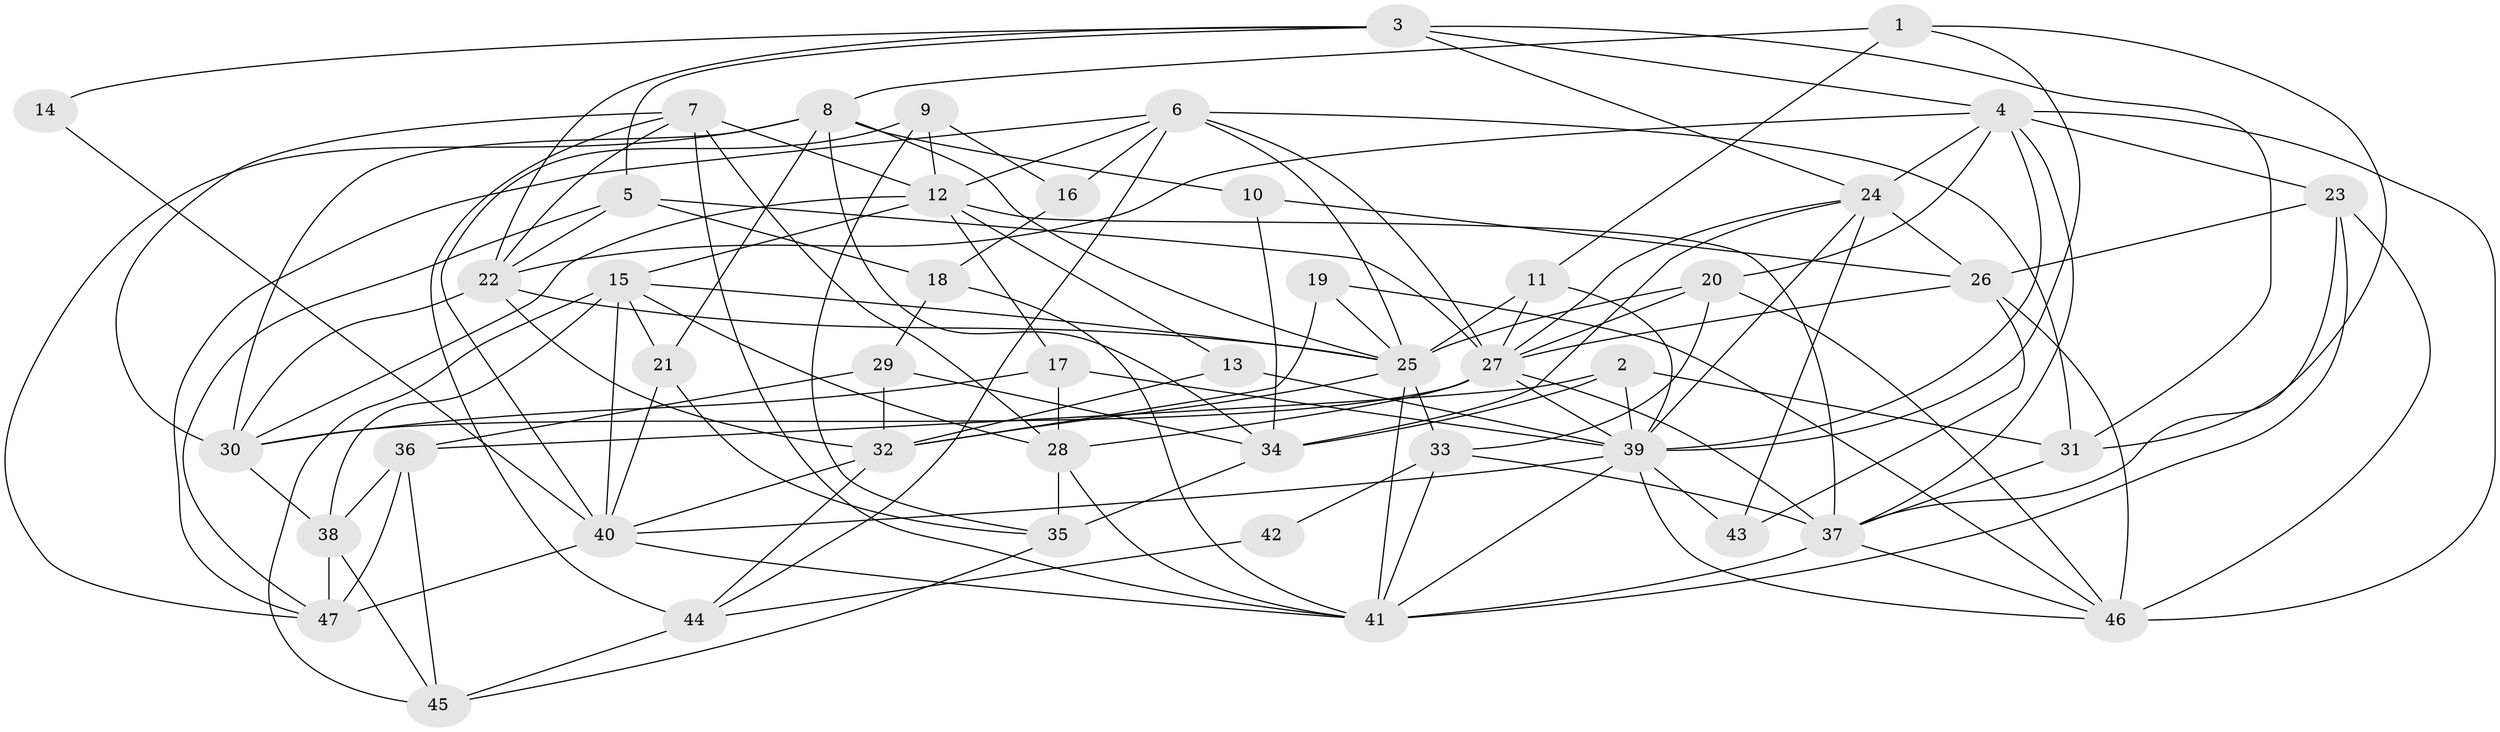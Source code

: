 // original degree distribution, {2: 0.11827956989247312, 5: 0.20430107526881722, 4: 0.3118279569892473, 3: 0.24731182795698925, 6: 0.08602150537634409, 7: 0.021505376344086023, 8: 0.010752688172043012}
// Generated by graph-tools (version 1.1) at 2025/26/03/09/25 03:26:15]
// undirected, 47 vertices, 133 edges
graph export_dot {
graph [start="1"]
  node [color=gray90,style=filled];
  1;
  2;
  3;
  4;
  5;
  6;
  7;
  8;
  9;
  10;
  11;
  12;
  13;
  14;
  15;
  16;
  17;
  18;
  19;
  20;
  21;
  22;
  23;
  24;
  25;
  26;
  27;
  28;
  29;
  30;
  31;
  32;
  33;
  34;
  35;
  36;
  37;
  38;
  39;
  40;
  41;
  42;
  43;
  44;
  45;
  46;
  47;
  1 -- 8 [weight=1.0];
  1 -- 11 [weight=1.0];
  1 -- 31 [weight=1.0];
  1 -- 39 [weight=1.0];
  2 -- 31 [weight=1.0];
  2 -- 34 [weight=1.0];
  2 -- 36 [weight=1.0];
  2 -- 39 [weight=1.0];
  3 -- 4 [weight=1.0];
  3 -- 5 [weight=1.0];
  3 -- 14 [weight=1.0];
  3 -- 22 [weight=1.0];
  3 -- 24 [weight=1.0];
  3 -- 31 [weight=1.0];
  4 -- 20 [weight=1.0];
  4 -- 22 [weight=1.0];
  4 -- 23 [weight=1.0];
  4 -- 24 [weight=1.0];
  4 -- 37 [weight=1.0];
  4 -- 39 [weight=1.0];
  4 -- 46 [weight=1.0];
  5 -- 18 [weight=1.0];
  5 -- 22 [weight=1.0];
  5 -- 27 [weight=1.0];
  5 -- 47 [weight=1.0];
  6 -- 12 [weight=1.0];
  6 -- 16 [weight=1.0];
  6 -- 25 [weight=1.0];
  6 -- 27 [weight=1.0];
  6 -- 31 [weight=1.0];
  6 -- 44 [weight=1.0];
  6 -- 47 [weight=1.0];
  7 -- 12 [weight=1.0];
  7 -- 22 [weight=1.0];
  7 -- 28 [weight=1.0];
  7 -- 30 [weight=1.0];
  7 -- 41 [weight=1.0];
  7 -- 44 [weight=1.0];
  8 -- 10 [weight=1.0];
  8 -- 21 [weight=1.0];
  8 -- 25 [weight=1.0];
  8 -- 30 [weight=1.0];
  8 -- 34 [weight=1.0];
  8 -- 47 [weight=1.0];
  9 -- 12 [weight=1.0];
  9 -- 16 [weight=1.0];
  9 -- 35 [weight=1.0];
  9 -- 40 [weight=1.0];
  10 -- 26 [weight=1.0];
  10 -- 34 [weight=1.0];
  11 -- 25 [weight=1.0];
  11 -- 27 [weight=1.0];
  11 -- 39 [weight=1.0];
  12 -- 13 [weight=1.0];
  12 -- 15 [weight=1.0];
  12 -- 17 [weight=1.0];
  12 -- 30 [weight=1.0];
  12 -- 37 [weight=1.0];
  13 -- 32 [weight=1.0];
  13 -- 39 [weight=1.0];
  14 -- 40 [weight=1.0];
  15 -- 21 [weight=1.0];
  15 -- 25 [weight=2.0];
  15 -- 28 [weight=1.0];
  15 -- 38 [weight=1.0];
  15 -- 40 [weight=1.0];
  15 -- 45 [weight=1.0];
  16 -- 18 [weight=1.0];
  17 -- 28 [weight=1.0];
  17 -- 30 [weight=1.0];
  17 -- 39 [weight=1.0];
  18 -- 29 [weight=1.0];
  18 -- 41 [weight=1.0];
  19 -- 25 [weight=1.0];
  19 -- 32 [weight=1.0];
  19 -- 46 [weight=1.0];
  20 -- 25 [weight=1.0];
  20 -- 27 [weight=1.0];
  20 -- 33 [weight=1.0];
  20 -- 46 [weight=1.0];
  21 -- 35 [weight=1.0];
  21 -- 40 [weight=1.0];
  22 -- 25 [weight=1.0];
  22 -- 30 [weight=1.0];
  22 -- 32 [weight=1.0];
  23 -- 26 [weight=1.0];
  23 -- 37 [weight=1.0];
  23 -- 41 [weight=1.0];
  23 -- 46 [weight=1.0];
  24 -- 26 [weight=1.0];
  24 -- 27 [weight=1.0];
  24 -- 34 [weight=1.0];
  24 -- 39 [weight=1.0];
  24 -- 43 [weight=1.0];
  25 -- 32 [weight=1.0];
  25 -- 33 [weight=1.0];
  25 -- 41 [weight=1.0];
  26 -- 27 [weight=1.0];
  26 -- 43 [weight=1.0];
  26 -- 46 [weight=2.0];
  27 -- 28 [weight=1.0];
  27 -- 30 [weight=1.0];
  27 -- 37 [weight=1.0];
  27 -- 39 [weight=1.0];
  28 -- 35 [weight=1.0];
  28 -- 41 [weight=1.0];
  29 -- 32 [weight=1.0];
  29 -- 34 [weight=1.0];
  29 -- 36 [weight=1.0];
  30 -- 38 [weight=1.0];
  31 -- 37 [weight=1.0];
  32 -- 40 [weight=1.0];
  32 -- 44 [weight=1.0];
  33 -- 37 [weight=1.0];
  33 -- 41 [weight=1.0];
  33 -- 42 [weight=1.0];
  34 -- 35 [weight=1.0];
  35 -- 45 [weight=1.0];
  36 -- 38 [weight=1.0];
  36 -- 45 [weight=1.0];
  36 -- 47 [weight=1.0];
  37 -- 41 [weight=1.0];
  37 -- 46 [weight=1.0];
  38 -- 45 [weight=1.0];
  38 -- 47 [weight=1.0];
  39 -- 40 [weight=1.0];
  39 -- 41 [weight=1.0];
  39 -- 43 [weight=1.0];
  39 -- 46 [weight=1.0];
  40 -- 41 [weight=1.0];
  40 -- 47 [weight=2.0];
  42 -- 44 [weight=1.0];
  44 -- 45 [weight=1.0];
}
